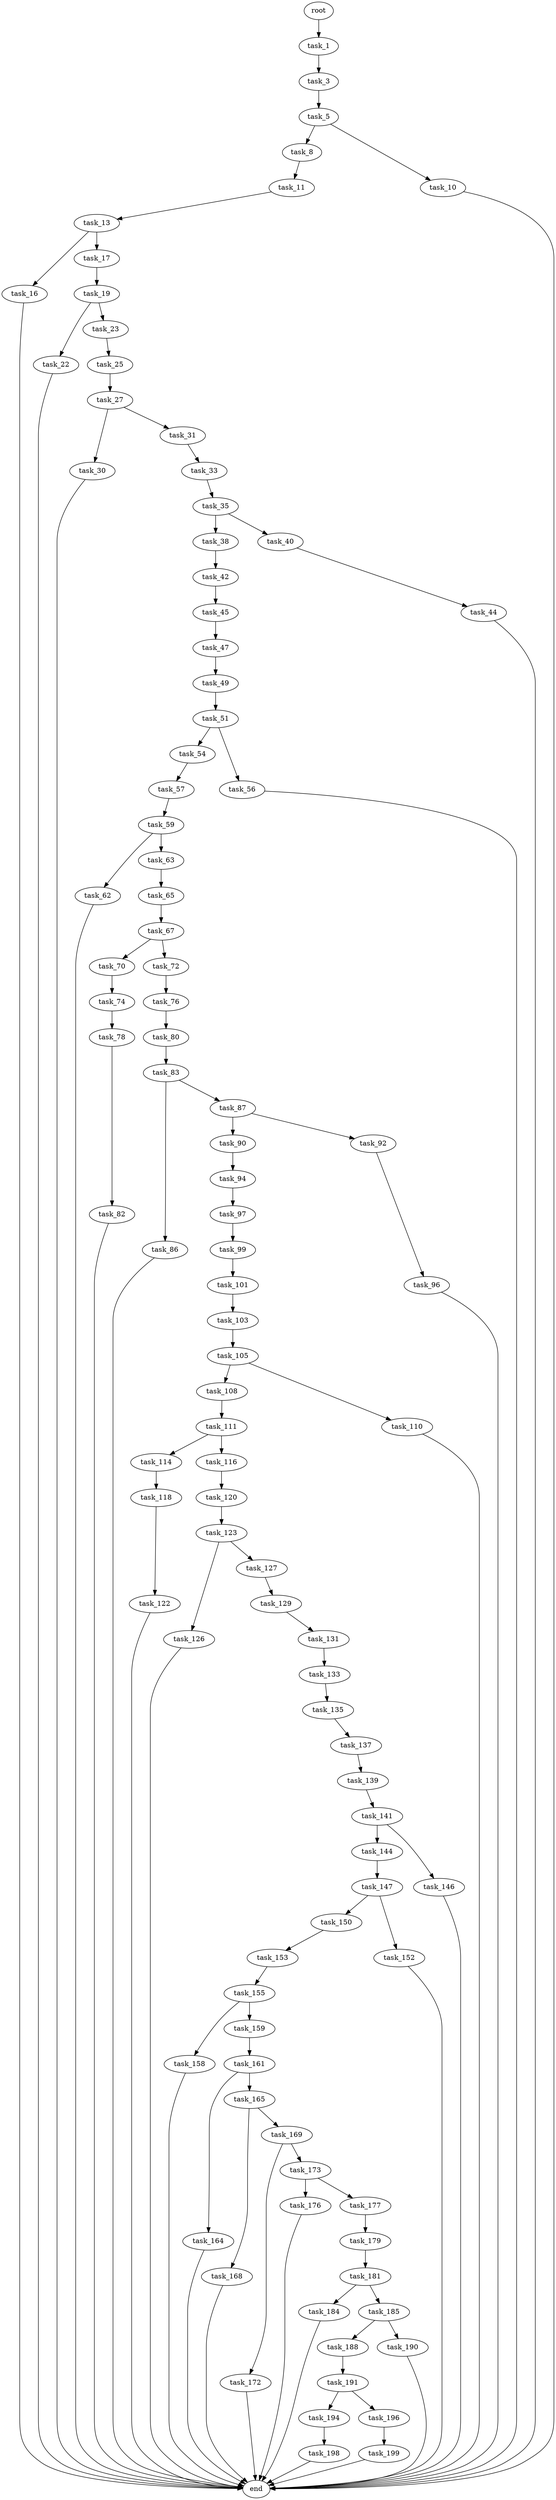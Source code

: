 digraph G {
  root [size="0.000000"];
  task_1 [size="28991029248.000000"];
  task_3 [size="5979011910.000000"];
  task_5 [size="280104397014.000000"];
  task_8 [size="8021255759.000000"];
  task_10 [size="2885962569.000000"];
  task_11 [size="521364032.000000"];
  end [size="0.000000"];
  task_13 [size="15840960840.000000"];
  task_16 [size="120524840040.000000"];
  task_17 [size="4020845442.000000"];
  task_19 [size="26285865928.000000"];
  task_22 [size="368293445632.000000"];
  task_23 [size="782757789696.000000"];
  task_25 [size="134217728000.000000"];
  task_27 [size="1073741824000.000000"];
  task_30 [size="345586667626.000000"];
  task_31 [size="394666958537.000000"];
  task_33 [size="3239375826.000000"];
  task_35 [size="231928233984.000000"];
  task_38 [size="68719476736.000000"];
  task_40 [size="11370051111.000000"];
  task_42 [size="15466403733.000000"];
  task_44 [size="21732017236.000000"];
  task_45 [size="199500743528.000000"];
  task_47 [size="738569890708.000000"];
  task_49 [size="28991029248.000000"];
  task_51 [size="5857070160.000000"];
  task_54 [size="55090594968.000000"];
  task_56 [size="395252990080.000000"];
  task_57 [size="120288548723.000000"];
  task_59 [size="68719476736.000000"];
  task_62 [size="1073741824000.000000"];
  task_63 [size="134217728000.000000"];
  task_65 [size="12209742684.000000"];
  task_67 [size="2524137603.000000"];
  task_70 [size="191413417208.000000"];
  task_72 [size="10405669150.000000"];
  task_74 [size="4852660194.000000"];
  task_76 [size="21719976562.000000"];
  task_78 [size="782757789696.000000"];
  task_80 [size="37818740430.000000"];
  task_82 [size="231928233984.000000"];
  task_83 [size="927162339433.000000"];
  task_86 [size="14026008729.000000"];
  task_87 [size="7972715610.000000"];
  task_90 [size="134217728000.000000"];
  task_92 [size="4700401668.000000"];
  task_94 [size="693401327268.000000"];
  task_96 [size="14165869888.000000"];
  task_97 [size="117255790620.000000"];
  task_99 [size="76758298751.000000"];
  task_101 [size="5392941006.000000"];
  task_103 [size="1929791473.000000"];
  task_105 [size="549755813888.000000"];
  task_108 [size="134217728000.000000"];
  task_110 [size="8589934592.000000"];
  task_111 [size="6303353375.000000"];
  task_114 [size="134217728000.000000"];
  task_116 [size="494980720460.000000"];
  task_118 [size="7839128781.000000"];
  task_120 [size="120666236652.000000"];
  task_122 [size="26357552162.000000"];
  task_123 [size="2821253046.000000"];
  task_126 [size="22940099366.000000"];
  task_127 [size="114508088299.000000"];
  task_129 [size="782757789696.000000"];
  task_131 [size="231928233984.000000"];
  task_133 [size="14557501022.000000"];
  task_135 [size="44309084866.000000"];
  task_137 [size="549755813888.000000"];
  task_139 [size="28991029248.000000"];
  task_141 [size="231928233984.000000"];
  task_144 [size="134217728000.000000"];
  task_146 [size="296440163881.000000"];
  task_147 [size="186114348921.000000"];
  task_150 [size="4791553116.000000"];
  task_152 [size="231928233984.000000"];
  task_153 [size="134217728000.000000"];
  task_155 [size="68719476736.000000"];
  task_158 [size="134217728000.000000"];
  task_159 [size="1160168637.000000"];
  task_161 [size="17998323949.000000"];
  task_164 [size="193186147500.000000"];
  task_165 [size="2429710522.000000"];
  task_168 [size="782757789696.000000"];
  task_169 [size="549755813888.000000"];
  task_172 [size="77048181840.000000"];
  task_173 [size="549755813888.000000"];
  task_176 [size="782757789696.000000"];
  task_177 [size="30742475181.000000"];
  task_179 [size="549755813888.000000"];
  task_181 [size="231928233984.000000"];
  task_184 [size="43548452397.000000"];
  task_185 [size="68719476736.000000"];
  task_188 [size="285345000112.000000"];
  task_190 [size="231928233984.000000"];
  task_191 [size="24796046076.000000"];
  task_194 [size="18118766191.000000"];
  task_196 [size="166609268188.000000"];
  task_198 [size="224594016606.000000"];
  task_199 [size="1073741824000.000000"];

  root -> task_1 [size="1.000000"];
  task_1 -> task_3 [size="75497472.000000"];
  task_3 -> task_5 [size="33554432.000000"];
  task_5 -> task_8 [size="301989888.000000"];
  task_5 -> task_10 [size="301989888.000000"];
  task_8 -> task_11 [size="209715200.000000"];
  task_10 -> end [size="1.000000"];
  task_11 -> task_13 [size="33554432.000000"];
  task_13 -> task_16 [size="679477248.000000"];
  task_13 -> task_17 [size="679477248.000000"];
  task_16 -> end [size="1.000000"];
  task_17 -> task_19 [size="134217728.000000"];
  task_19 -> task_22 [size="838860800.000000"];
  task_19 -> task_23 [size="838860800.000000"];
  task_22 -> end [size="1.000000"];
  task_23 -> task_25 [size="679477248.000000"];
  task_25 -> task_27 [size="209715200.000000"];
  task_27 -> task_30 [size="838860800.000000"];
  task_27 -> task_31 [size="838860800.000000"];
  task_30 -> end [size="1.000000"];
  task_31 -> task_33 [size="411041792.000000"];
  task_33 -> task_35 [size="134217728.000000"];
  task_35 -> task_38 [size="301989888.000000"];
  task_35 -> task_40 [size="301989888.000000"];
  task_38 -> task_42 [size="134217728.000000"];
  task_40 -> task_44 [size="679477248.000000"];
  task_42 -> task_45 [size="75497472.000000"];
  task_44 -> end [size="1.000000"];
  task_45 -> task_47 [size="411041792.000000"];
  task_47 -> task_49 [size="536870912.000000"];
  task_49 -> task_51 [size="75497472.000000"];
  task_51 -> task_54 [size="134217728.000000"];
  task_51 -> task_56 [size="134217728.000000"];
  task_54 -> task_57 [size="134217728.000000"];
  task_56 -> end [size="1.000000"];
  task_57 -> task_59 [size="209715200.000000"];
  task_59 -> task_62 [size="134217728.000000"];
  task_59 -> task_63 [size="134217728.000000"];
  task_62 -> end [size="1.000000"];
  task_63 -> task_65 [size="209715200.000000"];
  task_65 -> task_67 [size="209715200.000000"];
  task_67 -> task_70 [size="209715200.000000"];
  task_67 -> task_72 [size="209715200.000000"];
  task_70 -> task_74 [size="536870912.000000"];
  task_72 -> task_76 [size="209715200.000000"];
  task_74 -> task_78 [size="209715200.000000"];
  task_76 -> task_80 [size="838860800.000000"];
  task_78 -> task_82 [size="679477248.000000"];
  task_80 -> task_83 [size="679477248.000000"];
  task_82 -> end [size="1.000000"];
  task_83 -> task_86 [size="679477248.000000"];
  task_83 -> task_87 [size="679477248.000000"];
  task_86 -> end [size="1.000000"];
  task_87 -> task_90 [size="209715200.000000"];
  task_87 -> task_92 [size="209715200.000000"];
  task_90 -> task_94 [size="209715200.000000"];
  task_92 -> task_96 [size="75497472.000000"];
  task_94 -> task_97 [size="536870912.000000"];
  task_96 -> end [size="1.000000"];
  task_97 -> task_99 [size="134217728.000000"];
  task_99 -> task_101 [size="301989888.000000"];
  task_101 -> task_103 [size="134217728.000000"];
  task_103 -> task_105 [size="134217728.000000"];
  task_105 -> task_108 [size="536870912.000000"];
  task_105 -> task_110 [size="536870912.000000"];
  task_108 -> task_111 [size="209715200.000000"];
  task_110 -> end [size="1.000000"];
  task_111 -> task_114 [size="679477248.000000"];
  task_111 -> task_116 [size="679477248.000000"];
  task_114 -> task_118 [size="209715200.000000"];
  task_116 -> task_120 [size="679477248.000000"];
  task_118 -> task_122 [size="134217728.000000"];
  task_120 -> task_123 [size="134217728.000000"];
  task_122 -> end [size="1.000000"];
  task_123 -> task_126 [size="209715200.000000"];
  task_123 -> task_127 [size="209715200.000000"];
  task_126 -> end [size="1.000000"];
  task_127 -> task_129 [size="209715200.000000"];
  task_129 -> task_131 [size="679477248.000000"];
  task_131 -> task_133 [size="301989888.000000"];
  task_133 -> task_135 [size="679477248.000000"];
  task_135 -> task_137 [size="838860800.000000"];
  task_137 -> task_139 [size="536870912.000000"];
  task_139 -> task_141 [size="75497472.000000"];
  task_141 -> task_144 [size="301989888.000000"];
  task_141 -> task_146 [size="301989888.000000"];
  task_144 -> task_147 [size="209715200.000000"];
  task_146 -> end [size="1.000000"];
  task_147 -> task_150 [size="679477248.000000"];
  task_147 -> task_152 [size="679477248.000000"];
  task_150 -> task_153 [size="301989888.000000"];
  task_152 -> end [size="1.000000"];
  task_153 -> task_155 [size="209715200.000000"];
  task_155 -> task_158 [size="134217728.000000"];
  task_155 -> task_159 [size="134217728.000000"];
  task_158 -> end [size="1.000000"];
  task_159 -> task_161 [size="33554432.000000"];
  task_161 -> task_164 [size="411041792.000000"];
  task_161 -> task_165 [size="411041792.000000"];
  task_164 -> end [size="1.000000"];
  task_165 -> task_168 [size="134217728.000000"];
  task_165 -> task_169 [size="134217728.000000"];
  task_168 -> end [size="1.000000"];
  task_169 -> task_172 [size="536870912.000000"];
  task_169 -> task_173 [size="536870912.000000"];
  task_172 -> end [size="1.000000"];
  task_173 -> task_176 [size="536870912.000000"];
  task_173 -> task_177 [size="536870912.000000"];
  task_176 -> end [size="1.000000"];
  task_177 -> task_179 [size="679477248.000000"];
  task_179 -> task_181 [size="536870912.000000"];
  task_181 -> task_184 [size="301989888.000000"];
  task_181 -> task_185 [size="301989888.000000"];
  task_184 -> end [size="1.000000"];
  task_185 -> task_188 [size="134217728.000000"];
  task_185 -> task_190 [size="134217728.000000"];
  task_188 -> task_191 [size="411041792.000000"];
  task_190 -> end [size="1.000000"];
  task_191 -> task_194 [size="536870912.000000"];
  task_191 -> task_196 [size="536870912.000000"];
  task_194 -> task_198 [size="411041792.000000"];
  task_196 -> task_199 [size="301989888.000000"];
  task_198 -> end [size="1.000000"];
  task_199 -> end [size="1.000000"];
}
